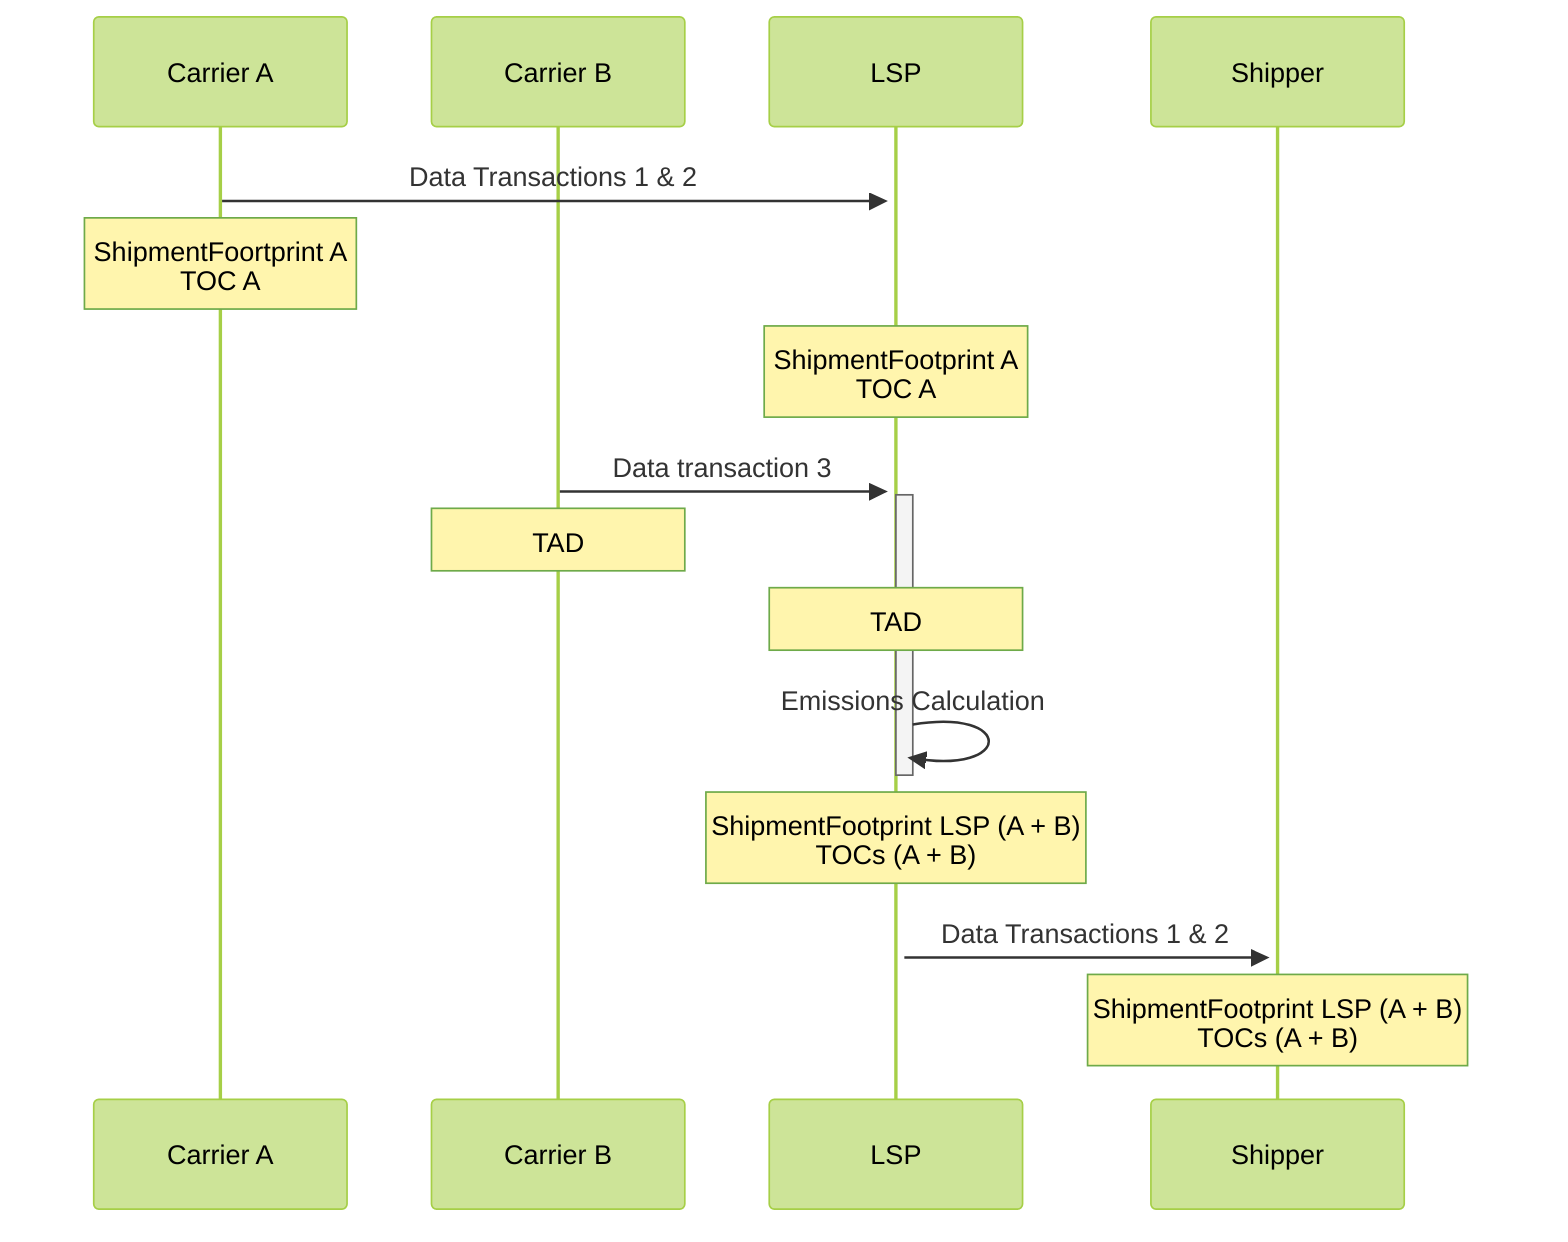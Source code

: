 ---
config:
    theme: forest
---

sequenceDiagram

    participant A as Carrier A
    participant B as Carrier B
    participant L as LSP
    participant S as Shipper

    A ->>+ L: Data Transactions 1 & 2
    note over A: ShipmentFoortprint A <br> TOC A
    note over L: ShipmentFootprint A <br> TOC A
    B ->>+ L: Data transaction 3
    note over B: TAD
    note over L: TAD
    L ->>- L: Emissions Calculation
    note over L: ShipmentFootprint LSP (A + B) <br> TOCs (A + B)
    L->>+ S: Data Transactions 1 & 2
    note over S: ShipmentFootprint LSP (A + B) <br> TOCs (A + B)